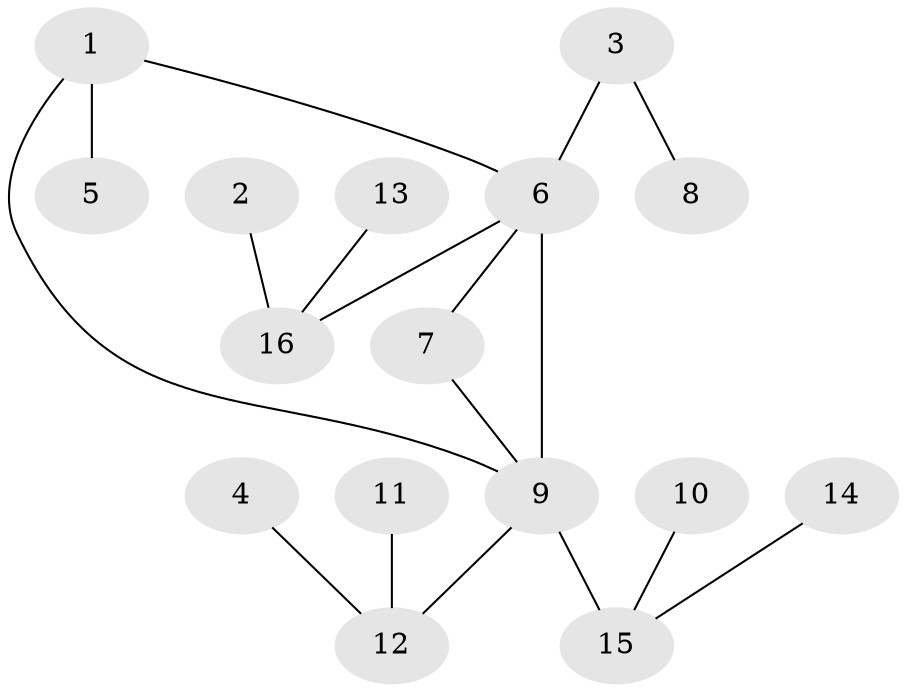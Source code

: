 // original degree distribution, {7: 0.04, 5: 0.08, 3: 0.1, 4: 0.04, 6: 0.06, 2: 0.1, 1: 0.58}
// Generated by graph-tools (version 1.1) at 2025/37/03/04/25 23:37:43]
// undirected, 16 vertices, 17 edges
graph export_dot {
  node [color=gray90,style=filled];
  1;
  2;
  3;
  4;
  5;
  6;
  7;
  8;
  9;
  10;
  11;
  12;
  13;
  14;
  15;
  16;
  1 -- 5 [weight=1.0];
  1 -- 6 [weight=1.0];
  1 -- 9 [weight=1.0];
  2 -- 16 [weight=1.0];
  3 -- 6 [weight=1.0];
  3 -- 8 [weight=1.0];
  4 -- 12 [weight=1.0];
  6 -- 7 [weight=1.0];
  6 -- 9 [weight=4.0];
  6 -- 16 [weight=1.0];
  7 -- 9 [weight=1.0];
  9 -- 12 [weight=1.0];
  9 -- 15 [weight=2.0];
  10 -- 15 [weight=1.0];
  11 -- 12 [weight=1.0];
  13 -- 16 [weight=1.0];
  14 -- 15 [weight=1.0];
}

